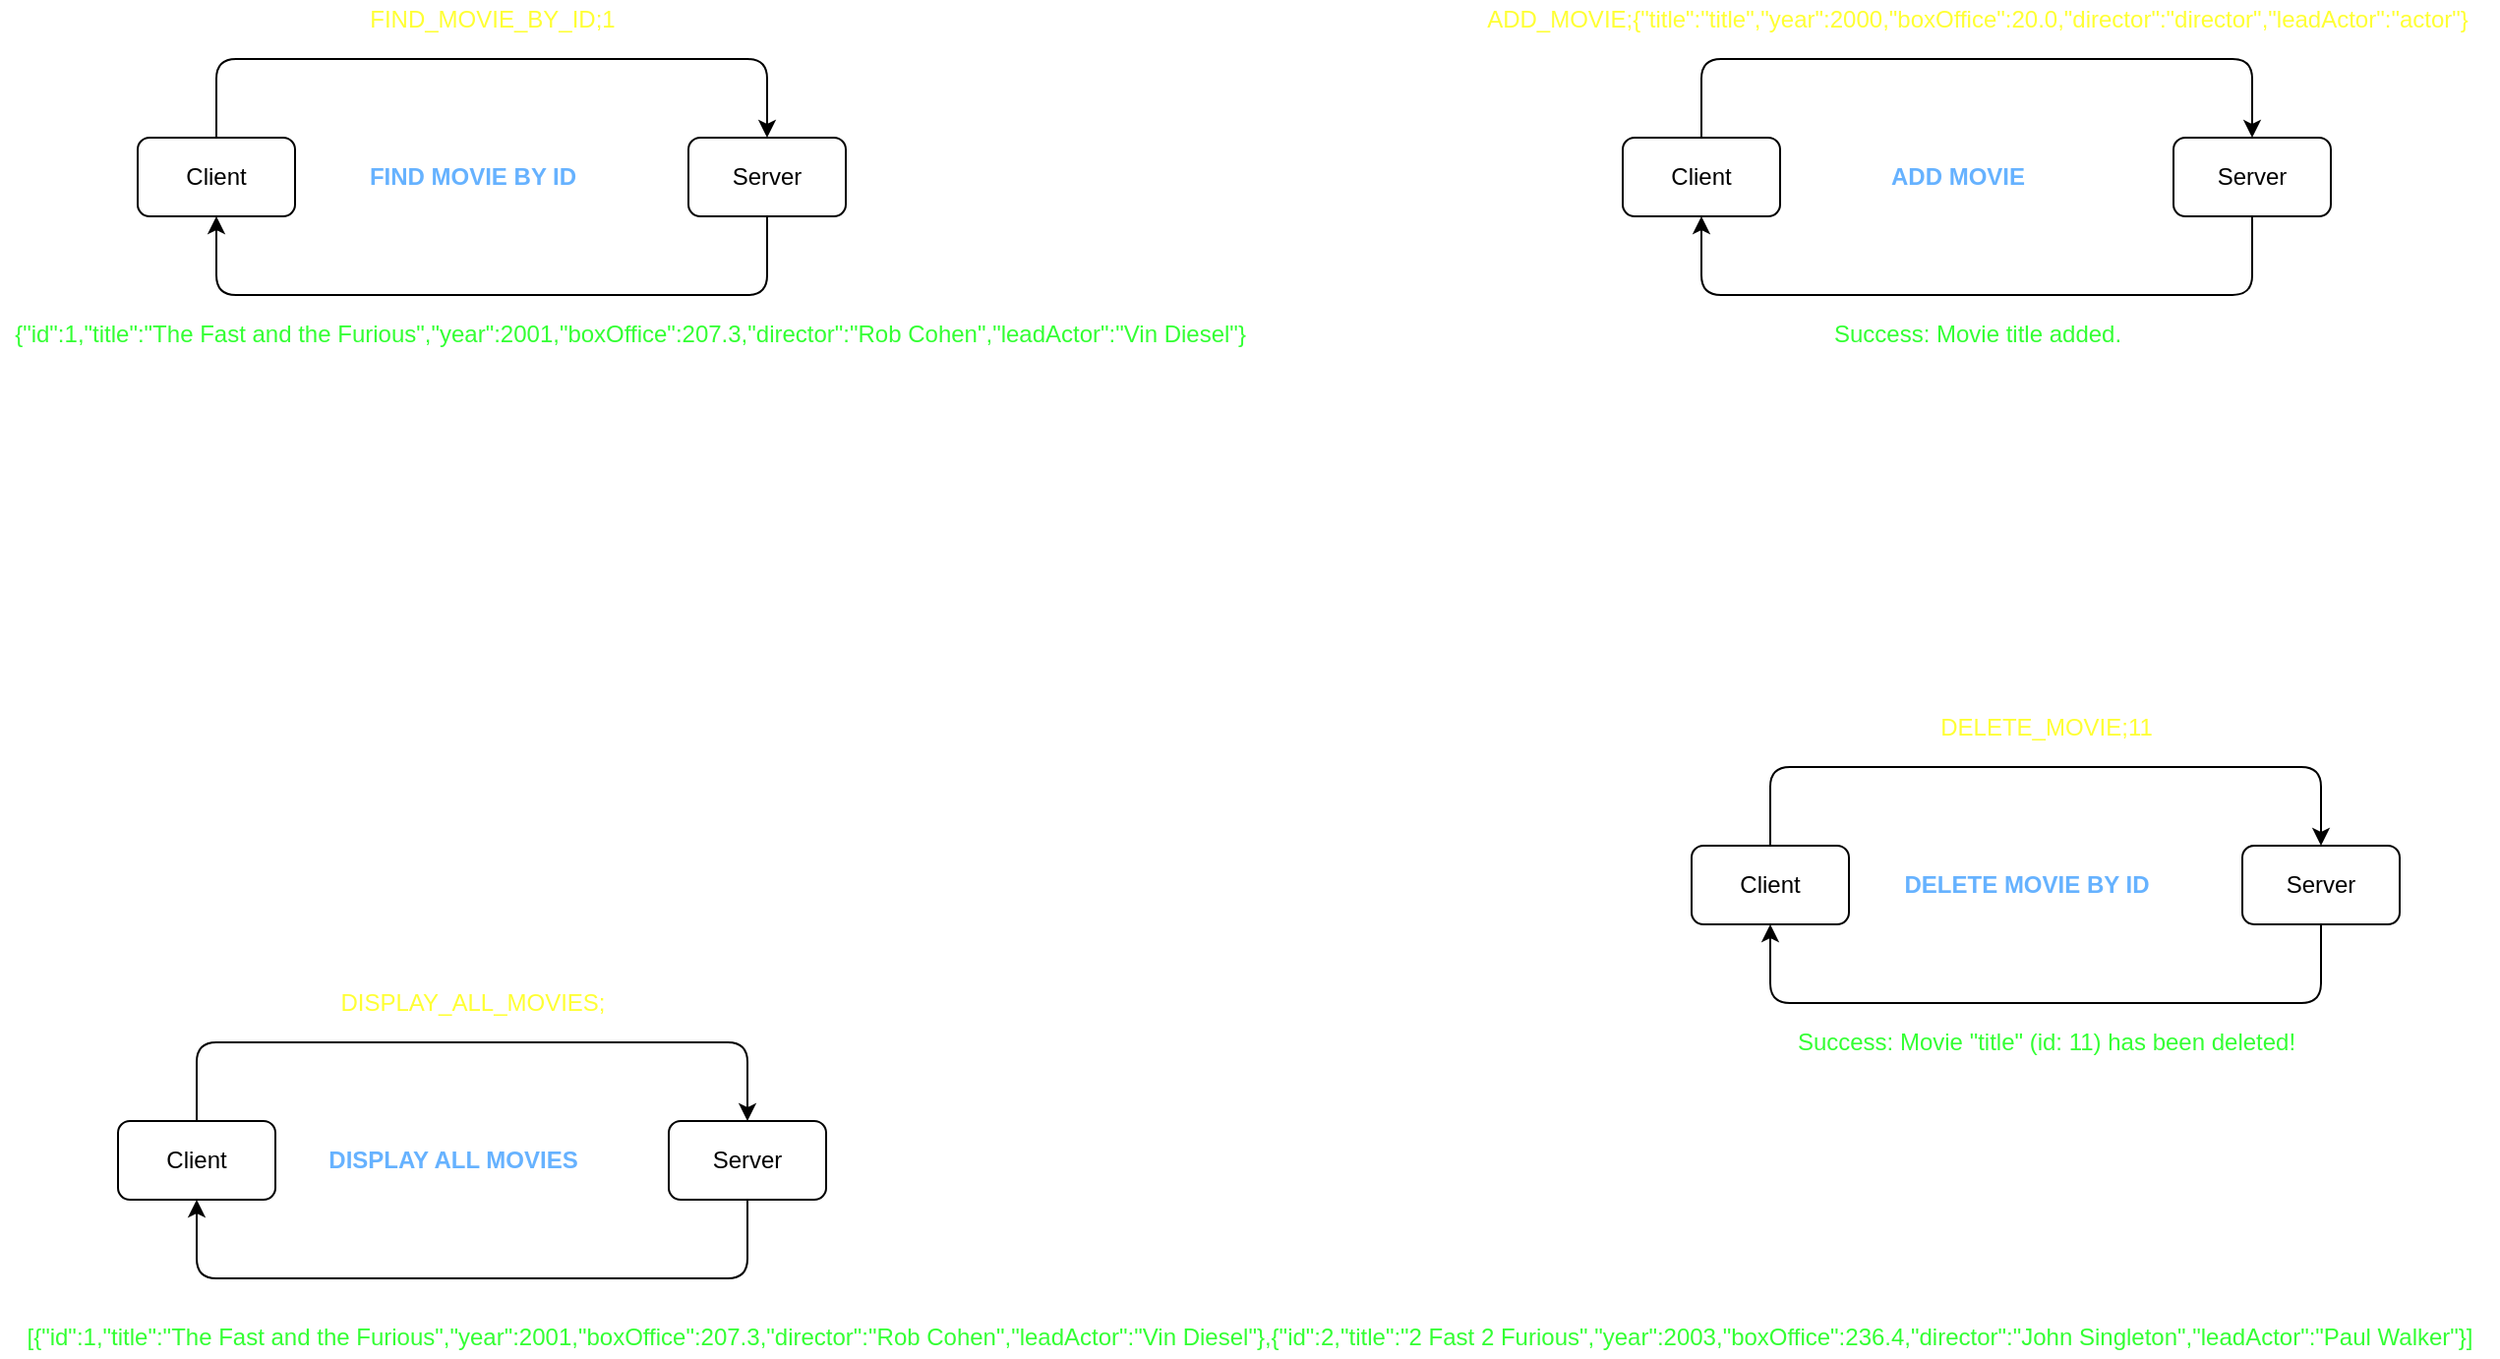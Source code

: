 <mxfile>
    <diagram id="OPTUVSRjwarKY08SyorG" name="Page-1">
        <mxGraphModel dx="1980" dy="1230" grid="1" gridSize="10" guides="1" tooltips="1" connect="1" arrows="1" fold="1" page="1" pageScale="1" pageWidth="1600" pageHeight="900" math="0" shadow="0">
            <root>
                <mxCell id="0"/>
                <mxCell id="1" parent="0"/>
                <mxCell id="2" value="Client" style="rounded=1;whiteSpace=wrap;html=1;" vertex="1" parent="1">
                    <mxGeometry x="80" y="120" width="80" height="40" as="geometry"/>
                </mxCell>
                <mxCell id="5" value="Server" style="rounded=1;whiteSpace=wrap;html=1;" vertex="1" parent="1">
                    <mxGeometry x="360" y="120" width="80" height="40" as="geometry"/>
                </mxCell>
                <mxCell id="6" value="" style="endArrow=none;html=1;exitX=0.5;exitY=0;exitDx=0;exitDy=0;" edge="1" parent="1" source="2">
                    <mxGeometry width="50" height="50" relative="1" as="geometry">
                        <mxPoint x="430" y="300" as="sourcePoint"/>
                        <mxPoint x="160" y="80" as="targetPoint"/>
                        <Array as="points">
                            <mxPoint x="120" y="80"/>
                        </Array>
                    </mxGeometry>
                </mxCell>
                <mxCell id="11" value="" style="endArrow=none;html=1;exitX=0.5;exitY=0;exitDx=0;exitDy=0;" edge="1" parent="1">
                    <mxGeometry width="50" height="50" relative="1" as="geometry">
                        <mxPoint x="360" y="200" as="sourcePoint"/>
                        <mxPoint x="400" y="160" as="targetPoint"/>
                        <Array as="points">
                            <mxPoint x="400" y="200"/>
                        </Array>
                    </mxGeometry>
                </mxCell>
                <mxCell id="12" value="" style="endArrow=none;html=1;" edge="1" parent="1">
                    <mxGeometry width="50" height="50" relative="1" as="geometry">
                        <mxPoint x="160" y="80" as="sourcePoint"/>
                        <mxPoint x="360" y="80" as="targetPoint"/>
                    </mxGeometry>
                </mxCell>
                <mxCell id="13" value="" style="endArrow=classic;html=1;entryX=0.5;entryY=0;entryDx=0;entryDy=0;" edge="1" parent="1" target="5">
                    <mxGeometry width="50" height="50" relative="1" as="geometry">
                        <mxPoint x="360" y="80" as="sourcePoint"/>
                        <mxPoint x="410" y="30" as="targetPoint"/>
                        <Array as="points">
                            <mxPoint x="400" y="80"/>
                        </Array>
                    </mxGeometry>
                </mxCell>
                <mxCell id="14" value="" style="endArrow=classic;html=1;entryX=0.5;entryY=1;entryDx=0;entryDy=0;" edge="1" parent="1" target="2">
                    <mxGeometry width="50" height="50" relative="1" as="geometry">
                        <mxPoint x="160" y="200" as="sourcePoint"/>
                        <mxPoint x="160" y="220" as="targetPoint"/>
                        <Array as="points">
                            <mxPoint x="120" y="200"/>
                        </Array>
                    </mxGeometry>
                </mxCell>
                <mxCell id="15" value="" style="endArrow=none;html=1;" edge="1" parent="1">
                    <mxGeometry width="50" height="50" relative="1" as="geometry">
                        <mxPoint x="160" y="200" as="sourcePoint"/>
                        <mxPoint x="360" y="200" as="targetPoint"/>
                    </mxGeometry>
                </mxCell>
                <mxCell id="16" value="FIND MOVIE BY ID" style="text;html=1;align=center;verticalAlign=middle;resizable=0;points=[];autosize=1;strokeColor=none;fillColor=none;strokeWidth=1;fontStyle=1;fontColor=#66B2FF;" vertex="1" parent="1">
                    <mxGeometry x="190" y="130" width="120" height="20" as="geometry"/>
                </mxCell>
                <mxCell id="17" value="FIND_MOVIE_BY_ID;1" style="text;html=1;align=center;verticalAlign=middle;resizable=0;points=[];autosize=1;strokeColor=none;fillColor=none;fontColor=#FFFF33;" vertex="1" parent="1">
                    <mxGeometry x="190" y="50" width="140" height="20" as="geometry"/>
                </mxCell>
                <mxCell id="18" value="{&quot;id&quot;:1,&quot;title&quot;:&quot;The Fast and the Furious&quot;,&quot;year&quot;:2001,&quot;boxOffice&quot;:207.3,&quot;director&quot;:&quot;Rob Cohen&quot;,&quot;leadActor&quot;:&quot;Vin Diesel&quot;}" style="text;html=1;align=center;verticalAlign=middle;resizable=0;points=[];autosize=1;strokeColor=none;fillColor=none;fontColor=#33FF33;" vertex="1" parent="1">
                    <mxGeometry x="10" y="210" width="640" height="20" as="geometry"/>
                </mxCell>
                <mxCell id="19" value="Client" style="rounded=1;whiteSpace=wrap;html=1;" vertex="1" parent="1">
                    <mxGeometry x="70" y="620" width="80" height="40" as="geometry"/>
                </mxCell>
                <mxCell id="20" value="Server" style="rounded=1;whiteSpace=wrap;html=1;" vertex="1" parent="1">
                    <mxGeometry x="350" y="620" width="80" height="40" as="geometry"/>
                </mxCell>
                <mxCell id="21" value="" style="endArrow=none;html=1;exitX=0.5;exitY=0;exitDx=0;exitDy=0;" edge="1" source="19" parent="1">
                    <mxGeometry width="50" height="50" relative="1" as="geometry">
                        <mxPoint x="420" y="800" as="sourcePoint"/>
                        <mxPoint x="150" y="580" as="targetPoint"/>
                        <Array as="points">
                            <mxPoint x="110" y="580"/>
                        </Array>
                    </mxGeometry>
                </mxCell>
                <mxCell id="22" value="" style="endArrow=none;html=1;exitX=0.5;exitY=0;exitDx=0;exitDy=0;" edge="1" parent="1">
                    <mxGeometry width="50" height="50" relative="1" as="geometry">
                        <mxPoint x="350" y="700" as="sourcePoint"/>
                        <mxPoint x="390" y="660" as="targetPoint"/>
                        <Array as="points">
                            <mxPoint x="390" y="700"/>
                        </Array>
                    </mxGeometry>
                </mxCell>
                <mxCell id="23" value="" style="endArrow=none;html=1;" edge="1" parent="1">
                    <mxGeometry width="50" height="50" relative="1" as="geometry">
                        <mxPoint x="150" y="580" as="sourcePoint"/>
                        <mxPoint x="350" y="580" as="targetPoint"/>
                    </mxGeometry>
                </mxCell>
                <mxCell id="24" value="" style="endArrow=classic;html=1;entryX=0.5;entryY=0;entryDx=0;entryDy=0;" edge="1" target="20" parent="1">
                    <mxGeometry width="50" height="50" relative="1" as="geometry">
                        <mxPoint x="350" y="580" as="sourcePoint"/>
                        <mxPoint x="400" y="530" as="targetPoint"/>
                        <Array as="points">
                            <mxPoint x="390" y="580"/>
                        </Array>
                    </mxGeometry>
                </mxCell>
                <mxCell id="25" value="" style="endArrow=classic;html=1;entryX=0.5;entryY=1;entryDx=0;entryDy=0;" edge="1" target="19" parent="1">
                    <mxGeometry width="50" height="50" relative="1" as="geometry">
                        <mxPoint x="150" y="700" as="sourcePoint"/>
                        <mxPoint x="150" y="720" as="targetPoint"/>
                        <Array as="points">
                            <mxPoint x="110" y="700"/>
                        </Array>
                    </mxGeometry>
                </mxCell>
                <mxCell id="26" value="" style="endArrow=none;html=1;" edge="1" parent="1">
                    <mxGeometry width="50" height="50" relative="1" as="geometry">
                        <mxPoint x="150" y="700" as="sourcePoint"/>
                        <mxPoint x="350" y="700" as="targetPoint"/>
                    </mxGeometry>
                </mxCell>
                <mxCell id="27" value="DISPLAY ALL MOVIES" style="text;html=1;align=center;verticalAlign=middle;resizable=0;points=[];autosize=1;strokeColor=none;fillColor=none;strokeWidth=1;fontStyle=1;fontColor=#66B2FF;" vertex="1" parent="1">
                    <mxGeometry x="170" y="630" width="140" height="20" as="geometry"/>
                </mxCell>
                <mxCell id="28" value="DISPLAY_ALL_MOVIES;" style="text;html=1;align=center;verticalAlign=middle;resizable=0;points=[];autosize=1;strokeColor=none;fillColor=none;fontColor=#FFFF33;" vertex="1" parent="1">
                    <mxGeometry x="175" y="550" width="150" height="20" as="geometry"/>
                </mxCell>
                <mxCell id="29" value="&amp;nbsp;[{&quot;id&quot;:1,&quot;title&quot;:&quot;The Fast and the Furious&quot;,&quot;year&quot;:2001,&quot;boxOffice&quot;:207.3,&quot;director&quot;:&quot;Rob Cohen&quot;,&quot;leadActor&quot;:&quot;Vin Diesel&quot;},{&quot;id&quot;:2,&quot;title&quot;:&quot;2 Fast 2 Furious&quot;,&quot;year&quot;:2003,&quot;boxOffice&quot;:236.4,&quot;director&quot;:&quot;John Singleton&quot;,&quot;leadActor&quot;:&quot;Paul Walker&quot;}]&amp;nbsp;" style="text;html=1;align=center;verticalAlign=middle;resizable=0;points=[];autosize=1;strokeColor=none;fillColor=none;fontColor=#33FF33;" vertex="1" parent="1">
                    <mxGeometry x="10" y="720" width="1270" height="20" as="geometry"/>
                </mxCell>
                <mxCell id="40" value="Client" style="rounded=1;whiteSpace=wrap;html=1;" vertex="1" parent="1">
                    <mxGeometry x="835" y="120" width="80" height="40" as="geometry"/>
                </mxCell>
                <mxCell id="41" value="Server" style="rounded=1;whiteSpace=wrap;html=1;" vertex="1" parent="1">
                    <mxGeometry x="1115" y="120" width="80" height="40" as="geometry"/>
                </mxCell>
                <mxCell id="42" value="" style="endArrow=none;html=1;exitX=0.5;exitY=0;exitDx=0;exitDy=0;" edge="1" source="40" parent="1">
                    <mxGeometry width="50" height="50" relative="1" as="geometry">
                        <mxPoint x="1185" y="300" as="sourcePoint"/>
                        <mxPoint x="915" y="80" as="targetPoint"/>
                        <Array as="points">
                            <mxPoint x="875" y="80"/>
                        </Array>
                    </mxGeometry>
                </mxCell>
                <mxCell id="43" value="" style="endArrow=none;html=1;exitX=0.5;exitY=0;exitDx=0;exitDy=0;" edge="1" parent="1">
                    <mxGeometry width="50" height="50" relative="1" as="geometry">
                        <mxPoint x="1115" y="200" as="sourcePoint"/>
                        <mxPoint x="1155" y="160" as="targetPoint"/>
                        <Array as="points">
                            <mxPoint x="1155" y="200"/>
                        </Array>
                    </mxGeometry>
                </mxCell>
                <mxCell id="44" value="" style="endArrow=none;html=1;" edge="1" parent="1">
                    <mxGeometry width="50" height="50" relative="1" as="geometry">
                        <mxPoint x="915" y="80" as="sourcePoint"/>
                        <mxPoint x="1115" y="80" as="targetPoint"/>
                    </mxGeometry>
                </mxCell>
                <mxCell id="45" value="" style="endArrow=classic;html=1;entryX=0.5;entryY=0;entryDx=0;entryDy=0;" edge="1" target="41" parent="1">
                    <mxGeometry width="50" height="50" relative="1" as="geometry">
                        <mxPoint x="1115" y="80" as="sourcePoint"/>
                        <mxPoint x="1165" y="30" as="targetPoint"/>
                        <Array as="points">
                            <mxPoint x="1155" y="80"/>
                        </Array>
                    </mxGeometry>
                </mxCell>
                <mxCell id="46" value="" style="endArrow=classic;html=1;entryX=0.5;entryY=1;entryDx=0;entryDy=0;" edge="1" target="40" parent="1">
                    <mxGeometry width="50" height="50" relative="1" as="geometry">
                        <mxPoint x="915" y="200" as="sourcePoint"/>
                        <mxPoint x="915" y="220" as="targetPoint"/>
                        <Array as="points">
                            <mxPoint x="875" y="200"/>
                        </Array>
                    </mxGeometry>
                </mxCell>
                <mxCell id="47" value="" style="endArrow=none;html=1;" edge="1" parent="1">
                    <mxGeometry width="50" height="50" relative="1" as="geometry">
                        <mxPoint x="915" y="200" as="sourcePoint"/>
                        <mxPoint x="1115" y="200" as="targetPoint"/>
                    </mxGeometry>
                </mxCell>
                <mxCell id="48" value="ADD MOVIE" style="text;html=1;align=center;verticalAlign=middle;resizable=0;points=[];autosize=1;strokeColor=none;fillColor=none;strokeWidth=1;fontStyle=1;fontColor=#66B2FF;" vertex="1" parent="1">
                    <mxGeometry x="965" y="130" width="80" height="20" as="geometry"/>
                </mxCell>
                <mxCell id="49" value="ADD_MOVIE;{&quot;title&quot;:&quot;title&quot;,&quot;year&quot;:2000,&quot;boxOffice&quot;:20.0,&quot;director&quot;:&quot;director&quot;,&quot;leadActor&quot;:&quot;actor&quot;}" style="text;html=1;align=center;verticalAlign=middle;resizable=0;points=[];autosize=1;strokeColor=none;fillColor=none;fontColor=#FFFF33;" vertex="1" parent="1">
                    <mxGeometry x="760" y="50" width="510" height="20" as="geometry"/>
                </mxCell>
                <mxCell id="50" value="Success: Movie title added." style="text;html=1;align=center;verticalAlign=middle;resizable=0;points=[];autosize=1;strokeColor=none;fillColor=none;fontColor=#33FF33;" vertex="1" parent="1">
                    <mxGeometry x="935" y="210" width="160" height="20" as="geometry"/>
                </mxCell>
                <mxCell id="51" value="Client" style="rounded=1;whiteSpace=wrap;html=1;" vertex="1" parent="1">
                    <mxGeometry x="870" y="480" width="80" height="40" as="geometry"/>
                </mxCell>
                <mxCell id="52" value="Server" style="rounded=1;whiteSpace=wrap;html=1;" vertex="1" parent="1">
                    <mxGeometry x="1150" y="480" width="80" height="40" as="geometry"/>
                </mxCell>
                <mxCell id="53" value="" style="endArrow=none;html=1;exitX=0.5;exitY=0;exitDx=0;exitDy=0;" edge="1" source="51" parent="1">
                    <mxGeometry width="50" height="50" relative="1" as="geometry">
                        <mxPoint x="1220" y="660" as="sourcePoint"/>
                        <mxPoint x="950" y="440" as="targetPoint"/>
                        <Array as="points">
                            <mxPoint x="910" y="440"/>
                        </Array>
                    </mxGeometry>
                </mxCell>
                <mxCell id="54" value="" style="endArrow=none;html=1;exitX=0.5;exitY=0;exitDx=0;exitDy=0;" edge="1" parent="1">
                    <mxGeometry width="50" height="50" relative="1" as="geometry">
                        <mxPoint x="1150" y="560" as="sourcePoint"/>
                        <mxPoint x="1190" y="520" as="targetPoint"/>
                        <Array as="points">
                            <mxPoint x="1190" y="560"/>
                        </Array>
                    </mxGeometry>
                </mxCell>
                <mxCell id="55" value="" style="endArrow=none;html=1;" edge="1" parent="1">
                    <mxGeometry width="50" height="50" relative="1" as="geometry">
                        <mxPoint x="950" y="440" as="sourcePoint"/>
                        <mxPoint x="1150" y="440" as="targetPoint"/>
                    </mxGeometry>
                </mxCell>
                <mxCell id="56" value="" style="endArrow=classic;html=1;entryX=0.5;entryY=0;entryDx=0;entryDy=0;" edge="1" target="52" parent="1">
                    <mxGeometry width="50" height="50" relative="1" as="geometry">
                        <mxPoint x="1150" y="440" as="sourcePoint"/>
                        <mxPoint x="1200" y="390" as="targetPoint"/>
                        <Array as="points">
                            <mxPoint x="1190" y="440"/>
                        </Array>
                    </mxGeometry>
                </mxCell>
                <mxCell id="57" value="" style="endArrow=classic;html=1;entryX=0.5;entryY=1;entryDx=0;entryDy=0;" edge="1" target="51" parent="1">
                    <mxGeometry width="50" height="50" relative="1" as="geometry">
                        <mxPoint x="950" y="560" as="sourcePoint"/>
                        <mxPoint x="950" y="580" as="targetPoint"/>
                        <Array as="points">
                            <mxPoint x="910" y="560"/>
                        </Array>
                    </mxGeometry>
                </mxCell>
                <mxCell id="58" value="" style="endArrow=none;html=1;" edge="1" parent="1">
                    <mxGeometry width="50" height="50" relative="1" as="geometry">
                        <mxPoint x="950" y="560" as="sourcePoint"/>
                        <mxPoint x="1150" y="560" as="targetPoint"/>
                    </mxGeometry>
                </mxCell>
                <mxCell id="59" value="DELETE MOVIE BY ID" style="text;html=1;align=center;verticalAlign=middle;resizable=0;points=[];autosize=1;strokeColor=none;fillColor=none;strokeWidth=1;fontStyle=1;fontColor=#66B2FF;" vertex="1" parent="1">
                    <mxGeometry x="970" y="490" width="140" height="20" as="geometry"/>
                </mxCell>
                <mxCell id="60" value="DELETE_MOVIE;11" style="text;html=1;align=center;verticalAlign=middle;resizable=0;points=[];autosize=1;strokeColor=none;fillColor=none;fontColor=#FFFF33;" vertex="1" parent="1">
                    <mxGeometry x="990" y="410" width="120" height="20" as="geometry"/>
                </mxCell>
                <mxCell id="61" value="Success: Movie &quot;title&quot; (id: 11) has been deleted!" style="text;html=1;align=center;verticalAlign=middle;resizable=0;points=[];autosize=1;strokeColor=none;fillColor=none;fontColor=#33FF33;" vertex="1" parent="1">
                    <mxGeometry x="915" y="570" width="270" height="20" as="geometry"/>
                </mxCell>
            </root>
        </mxGraphModel>
    </diagram>
</mxfile>